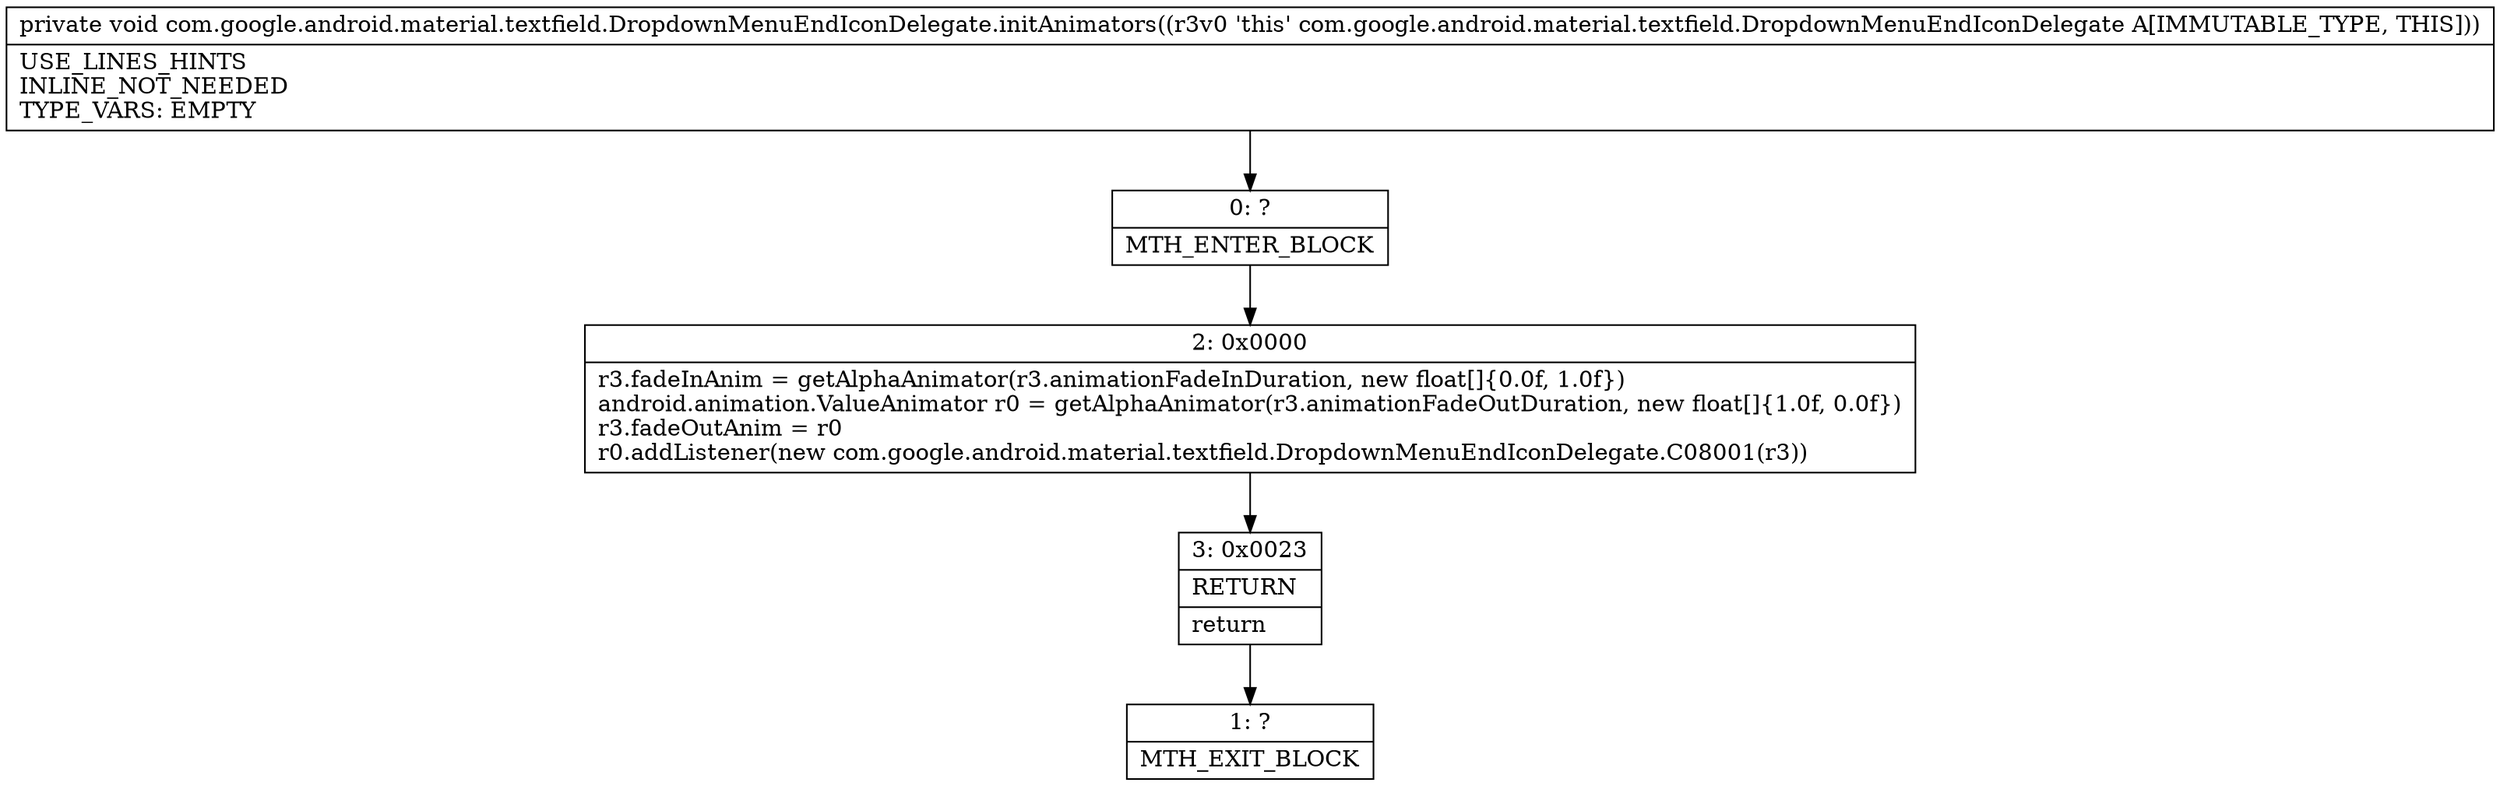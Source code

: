 digraph "CFG forcom.google.android.material.textfield.DropdownMenuEndIconDelegate.initAnimators()V" {
Node_0 [shape=record,label="{0\:\ ?|MTH_ENTER_BLOCK\l}"];
Node_2 [shape=record,label="{2\:\ 0x0000|r3.fadeInAnim = getAlphaAnimator(r3.animationFadeInDuration, new float[]\{0.0f, 1.0f\})\landroid.animation.ValueAnimator r0 = getAlphaAnimator(r3.animationFadeOutDuration, new float[]\{1.0f, 0.0f\})\lr3.fadeOutAnim = r0\lr0.addListener(new com.google.android.material.textfield.DropdownMenuEndIconDelegate.C08001(r3))\l}"];
Node_3 [shape=record,label="{3\:\ 0x0023|RETURN\l|return\l}"];
Node_1 [shape=record,label="{1\:\ ?|MTH_EXIT_BLOCK\l}"];
MethodNode[shape=record,label="{private void com.google.android.material.textfield.DropdownMenuEndIconDelegate.initAnimators((r3v0 'this' com.google.android.material.textfield.DropdownMenuEndIconDelegate A[IMMUTABLE_TYPE, THIS]))  | USE_LINES_HINTS\lINLINE_NOT_NEEDED\lTYPE_VARS: EMPTY\l}"];
MethodNode -> Node_0;Node_0 -> Node_2;
Node_2 -> Node_3;
Node_3 -> Node_1;
}

